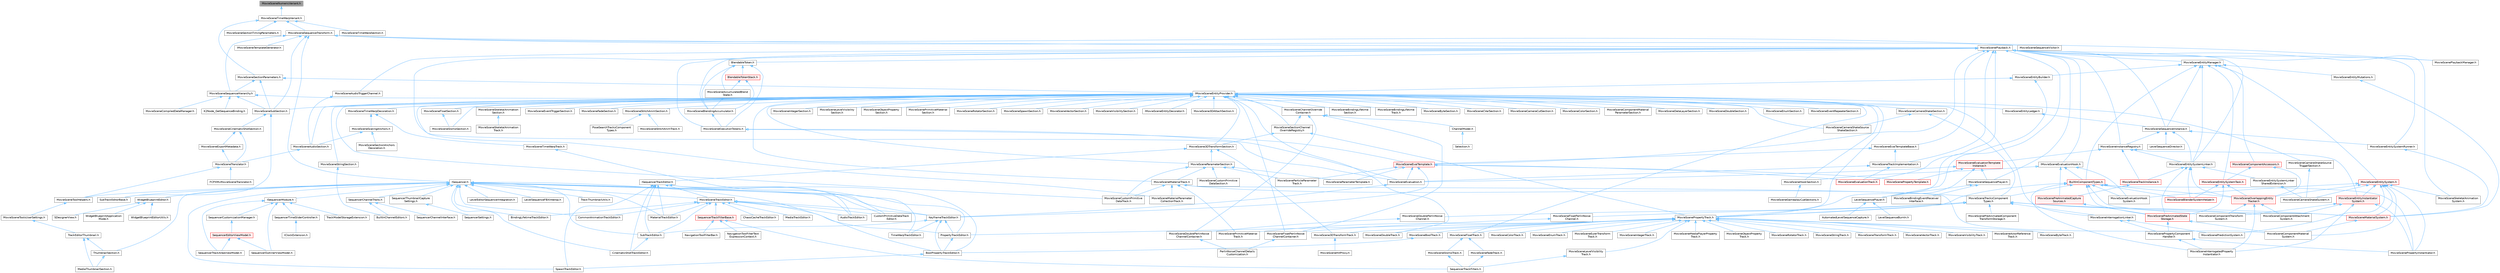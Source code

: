 digraph "MovieSceneNumericVariant.h"
{
 // INTERACTIVE_SVG=YES
 // LATEX_PDF_SIZE
  bgcolor="transparent";
  edge [fontname=Helvetica,fontsize=10,labelfontname=Helvetica,labelfontsize=10];
  node [fontname=Helvetica,fontsize=10,shape=box,height=0.2,width=0.4];
  Node1 [id="Node000001",label="MovieSceneNumericVariant.h",height=0.2,width=0.4,color="gray40", fillcolor="grey60", style="filled", fontcolor="black",tooltip=" "];
  Node1 -> Node2 [id="edge1_Node000001_Node000002",dir="back",color="steelblue1",style="solid",tooltip=" "];
  Node2 [id="Node000002",label="MovieSceneTimeWarpVariant.h",height=0.2,width=0.4,color="grey40", fillcolor="white", style="filled",URL="$d7/d3f/MovieSceneTimeWarpVariant_8h.html",tooltip=" "];
  Node2 -> Node3 [id="edge2_Node000002_Node000003",dir="back",color="steelblue1",style="solid",tooltip=" "];
  Node3 [id="Node000003",label="MovieSceneSectionParameters.h",height=0.2,width=0.4,color="grey40", fillcolor="white", style="filled",URL="$da/d17/MovieSceneSectionParameters_8h.html",tooltip=" "];
  Node3 -> Node4 [id="edge3_Node000003_Node000004",dir="back",color="steelblue1",style="solid",tooltip=" "];
  Node4 [id="Node000004",label="IMovieSceneEntityProvider.h",height=0.2,width=0.4,color="grey40", fillcolor="white", style="filled",URL="$dc/de1/IMovieSceneEntityProvider_8h.html",tooltip=" "];
  Node4 -> Node5 [id="edge4_Node000004_Node000005",dir="back",color="steelblue1",style="solid",tooltip=" "];
  Node5 [id="Node000005",label="IMovieSceneEntityDecorator.h",height=0.2,width=0.4,color="grey40", fillcolor="white", style="filled",URL="$da/d36/IMovieSceneEntityDecorator_8h.html",tooltip=" "];
  Node4 -> Node6 [id="edge5_Node000004_Node000006",dir="back",color="steelblue1",style="solid",tooltip=" "];
  Node6 [id="Node000006",label="MovieScene3DAttachSection.h",height=0.2,width=0.4,color="grey40", fillcolor="white", style="filled",URL="$d4/db3/MovieScene3DAttachSection_8h.html",tooltip=" "];
  Node4 -> Node7 [id="edge6_Node000004_Node000007",dir="back",color="steelblue1",style="solid",tooltip=" "];
  Node7 [id="Node000007",label="MovieScene3DTransformSection.h",height=0.2,width=0.4,color="grey40", fillcolor="white", style="filled",URL="$de/dab/MovieScene3DTransformSection_8h.html",tooltip=" "];
  Node7 -> Node8 [id="edge7_Node000007_Node000008",dir="back",color="steelblue1",style="solid",tooltip=" "];
  Node8 [id="Node000008",label="ISequencerTrackEditor.h",height=0.2,width=0.4,color="grey40", fillcolor="white", style="filled",URL="$df/dca/ISequencerTrackEditor_8h.html",tooltip=" "];
  Node8 -> Node9 [id="edge8_Node000008_Node000009",dir="back",color="steelblue1",style="solid",tooltip=" "];
  Node9 [id="Node000009",label="AudioTrackEditor.h",height=0.2,width=0.4,color="grey40", fillcolor="white", style="filled",URL="$dd/d96/AudioTrackEditor_8h.html",tooltip=" "];
  Node8 -> Node10 [id="edge9_Node000008_Node000010",dir="back",color="steelblue1",style="solid",tooltip=" "];
  Node10 [id="Node000010",label="BoolPropertyTrackEditor.h",height=0.2,width=0.4,color="grey40", fillcolor="white", style="filled",URL="$db/d07/BoolPropertyTrackEditor_8h.html",tooltip=" "];
  Node10 -> Node11 [id="edge10_Node000010_Node000011",dir="back",color="steelblue1",style="solid",tooltip=" "];
  Node11 [id="Node000011",label="SpawnTrackEditor.h",height=0.2,width=0.4,color="grey40", fillcolor="white", style="filled",URL="$d5/dac/SpawnTrackEditor_8h.html",tooltip=" "];
  Node8 -> Node12 [id="edge11_Node000008_Node000012",dir="back",color="steelblue1",style="solid",tooltip=" "];
  Node12 [id="Node000012",label="CinematicShotTrackEditor.h",height=0.2,width=0.4,color="grey40", fillcolor="white", style="filled",URL="$d3/d0c/CinematicShotTrackEditor_8h.html",tooltip=" "];
  Node8 -> Node13 [id="edge12_Node000008_Node000013",dir="back",color="steelblue1",style="solid",tooltip=" "];
  Node13 [id="Node000013",label="CustomPrimitiveDataTrack\lEditor.h",height=0.2,width=0.4,color="grey40", fillcolor="white", style="filled",URL="$dc/d8f/CustomPrimitiveDataTrackEditor_8h.html",tooltip=" "];
  Node8 -> Node14 [id="edge13_Node000008_Node000014",dir="back",color="steelblue1",style="solid",tooltip=" "];
  Node14 [id="Node000014",label="MaterialTrackEditor.h",height=0.2,width=0.4,color="grey40", fillcolor="white", style="filled",URL="$d1/d9f/MaterialTrackEditor_8h.html",tooltip=" "];
  Node8 -> Node15 [id="edge14_Node000008_Node000015",dir="back",color="steelblue1",style="solid",tooltip=" "];
  Node15 [id="Node000015",label="MovieSceneTrackEditor.h",height=0.2,width=0.4,color="grey40", fillcolor="white", style="filled",URL="$db/d6c/MovieSceneTrackEditor_8h.html",tooltip=" "];
  Node15 -> Node9 [id="edge15_Node000015_Node000009",dir="back",color="steelblue1",style="solid",tooltip=" "];
  Node15 -> Node16 [id="edge16_Node000015_Node000016",dir="back",color="steelblue1",style="solid",tooltip=" "];
  Node16 [id="Node000016",label="BindingLifetimeTrackEditor.h",height=0.2,width=0.4,color="grey40", fillcolor="white", style="filled",URL="$db/d3c/BindingLifetimeTrackEditor_8h.html",tooltip=" "];
  Node15 -> Node17 [id="edge17_Node000015_Node000017",dir="back",color="steelblue1",style="solid",tooltip=" "];
  Node17 [id="Node000017",label="ChaosCacheTrackEditor.h",height=0.2,width=0.4,color="grey40", fillcolor="white", style="filled",URL="$db/d36/ChaosCacheTrackEditor_8h.html",tooltip=" "];
  Node15 -> Node18 [id="edge18_Node000015_Node000018",dir="back",color="steelblue1",style="solid",tooltip=" "];
  Node18 [id="Node000018",label="CommonAnimationTrackEditor.h",height=0.2,width=0.4,color="grey40", fillcolor="white", style="filled",URL="$d9/d6e/CommonAnimationTrackEditor_8h.html",tooltip=" "];
  Node15 -> Node13 [id="edge19_Node000015_Node000013",dir="back",color="steelblue1",style="solid",tooltip=" "];
  Node15 -> Node19 [id="edge20_Node000015_Node000019",dir="back",color="steelblue1",style="solid",tooltip=" "];
  Node19 [id="Node000019",label="KeyframeTrackEditor.h",height=0.2,width=0.4,color="grey40", fillcolor="white", style="filled",URL="$dd/d47/KeyframeTrackEditor_8h.html",tooltip=" "];
  Node19 -> Node10 [id="edge21_Node000019_Node000010",dir="back",color="steelblue1",style="solid",tooltip=" "];
  Node19 -> Node20 [id="edge22_Node000019_Node000020",dir="back",color="steelblue1",style="solid",tooltip=" "];
  Node20 [id="Node000020",label="PropertyTrackEditor.h",height=0.2,width=0.4,color="grey40", fillcolor="white", style="filled",URL="$da/d9a/PropertyTrackEditor_8h.html",tooltip=" "];
  Node20 -> Node10 [id="edge23_Node000020_Node000010",dir="back",color="steelblue1",style="solid",tooltip=" "];
  Node19 -> Node21 [id="edge24_Node000019_Node000021",dir="back",color="steelblue1",style="solid",tooltip=" "];
  Node21 [id="Node000021",label="SubTrackEditor.h",height=0.2,width=0.4,color="grey40", fillcolor="white", style="filled",URL="$d8/d5b/SubTrackEditor_8h.html",tooltip=" "];
  Node21 -> Node12 [id="edge25_Node000021_Node000012",dir="back",color="steelblue1",style="solid",tooltip=" "];
  Node19 -> Node22 [id="edge26_Node000019_Node000022",dir="back",color="steelblue1",style="solid",tooltip=" "];
  Node22 [id="Node000022",label="TimeWarpTrackEditor.h",height=0.2,width=0.4,color="grey40", fillcolor="white", style="filled",URL="$dc/d2e/TimeWarpTrackEditor_8h.html",tooltip=" "];
  Node15 -> Node14 [id="edge27_Node000015_Node000014",dir="back",color="steelblue1",style="solid",tooltip=" "];
  Node15 -> Node23 [id="edge28_Node000015_Node000023",dir="back",color="steelblue1",style="solid",tooltip=" "];
  Node23 [id="Node000023",label="MediaTrackEditor.h",height=0.2,width=0.4,color="grey40", fillcolor="white", style="filled",URL="$d0/d41/MediaTrackEditor_8h.html",tooltip=" "];
  Node15 -> Node20 [id="edge29_Node000015_Node000020",dir="back",color="steelblue1",style="solid",tooltip=" "];
  Node15 -> Node24 [id="edge30_Node000015_Node000024",dir="back",color="steelblue1",style="solid",tooltip=" "];
  Node24 [id="Node000024",label="SequencerTrackFilterBase.h",height=0.2,width=0.4,color="red", fillcolor="#FFF0F0", style="filled",URL="$d8/def/Filters_2SequencerTrackFilterBase_8h.html",tooltip=" "];
  Node24 -> Node25 [id="edge31_Node000024_Node000025",dir="back",color="steelblue1",style="solid",tooltip=" "];
  Node25 [id="Node000025",label="NavigationToolFilterBar.h",height=0.2,width=0.4,color="grey40", fillcolor="white", style="filled",URL="$df/d14/NavigationToolFilterBar_8h.html",tooltip=" "];
  Node24 -> Node26 [id="edge32_Node000024_Node000026",dir="back",color="steelblue1",style="solid",tooltip=" "];
  Node26 [id="Node000026",label="NavigationToolFilterText\lExpressionContext.h",height=0.2,width=0.4,color="grey40", fillcolor="white", style="filled",URL="$d8/dd2/NavigationToolFilterTextExpressionContext_8h.html",tooltip=" "];
  Node24 -> Node39 [id="edge33_Node000024_Node000039",dir="back",color="steelblue1",style="solid",tooltip=" "];
  Node39 [id="Node000039",label="SequencerTrackFilters.h",height=0.2,width=0.4,color="grey40", fillcolor="white", style="filled",URL="$df/d72/SequencerTrackFilters_8h.html",tooltip=" "];
  Node15 -> Node21 [id="edge34_Node000015_Node000021",dir="back",color="steelblue1",style="solid",tooltip=" "];
  Node8 -> Node11 [id="edge35_Node000008_Node000011",dir="back",color="steelblue1",style="solid",tooltip=" "];
  Node8 -> Node21 [id="edge36_Node000008_Node000021",dir="back",color="steelblue1",style="solid",tooltip=" "];
  Node7 -> Node40 [id="edge37_Node000007_Node000040",dir="back",color="steelblue1",style="solid",tooltip=" "];
  Node40 [id="Node000040",label="MovieScene3DTransformTrack.h",height=0.2,width=0.4,color="grey40", fillcolor="white", style="filled",URL="$d9/d06/MovieScene3DTransformTrack_8h.html",tooltip=" "];
  Node40 -> Node41 [id="edge38_Node000040_Node000041",dir="back",color="steelblue1",style="solid",tooltip=" "];
  Node41 [id="Node000041",label="MovieSceneHitProxy.h",height=0.2,width=0.4,color="grey40", fillcolor="white", style="filled",URL="$d0/d01/MovieSceneHitProxy_8h.html",tooltip=" "];
  Node7 -> Node42 [id="edge39_Node000007_Node000042",dir="back",color="steelblue1",style="solid",tooltip=" "];
  Node42 [id="Node000042",label="MovieSceneParameterSection.h",height=0.2,width=0.4,color="grey40", fillcolor="white", style="filled",URL="$de/d65/MovieSceneParameterSection_8h.html",tooltip=" "];
  Node42 -> Node43 [id="edge40_Node000042_Node000043",dir="back",color="steelblue1",style="solid",tooltip=" "];
  Node43 [id="Node000043",label="MovieSceneCustomPrimitive\lDataSection.h",height=0.2,width=0.4,color="grey40", fillcolor="white", style="filled",URL="$d2/d78/MovieSceneCustomPrimitiveDataSection_8h.html",tooltip=" "];
  Node42 -> Node44 [id="edge41_Node000042_Node000044",dir="back",color="steelblue1",style="solid",tooltip=" "];
  Node44 [id="Node000044",label="MovieSceneCustomPrimitive\lDataTrack.h",height=0.2,width=0.4,color="grey40", fillcolor="white", style="filled",URL="$db/d39/MovieSceneCustomPrimitiveDataTrack_8h.html",tooltip=" "];
  Node42 -> Node45 [id="edge42_Node000042_Node000045",dir="back",color="steelblue1",style="solid",tooltip=" "];
  Node45 [id="Node000045",label="MovieSceneMaterialTrack.h",height=0.2,width=0.4,color="grey40", fillcolor="white", style="filled",URL="$d8/d92/MovieSceneMaterialTrack_8h.html",tooltip=" "];
  Node45 -> Node46 [id="edge43_Node000045_Node000046",dir="back",color="steelblue1",style="solid",tooltip=" "];
  Node46 [id="Node000046",label="MovieSceneComponentMaterial\lSystem.h",height=0.2,width=0.4,color="grey40", fillcolor="white", style="filled",URL="$d7/d7c/MovieSceneComponentMaterialSystem_8h.html",tooltip=" "];
  Node45 -> Node44 [id="edge44_Node000045_Node000044",dir="back",color="steelblue1",style="solid",tooltip=" "];
  Node45 -> Node47 [id="edge45_Node000045_Node000047",dir="back",color="steelblue1",style="solid",tooltip=" "];
  Node47 [id="Node000047",label="MovieSceneMaterialParameter\lCollectionTrack.h",height=0.2,width=0.4,color="grey40", fillcolor="white", style="filled",URL="$d7/dc8/MovieSceneMaterialParameterCollectionTrack_8h.html",tooltip=" "];
  Node45 -> Node48 [id="edge46_Node000045_Node000048",dir="back",color="steelblue1",style="solid",tooltip=" "];
  Node48 [id="Node000048",label="MovieScenePrimitiveMaterial\lTrack.h",height=0.2,width=0.4,color="grey40", fillcolor="white", style="filled",URL="$dc/dc4/MovieScenePrimitiveMaterialTrack_8h.html",tooltip=" "];
  Node45 -> Node49 [id="edge47_Node000045_Node000049",dir="back",color="steelblue1",style="solid",tooltip=" "];
  Node49 [id="Node000049",label="MovieSceneTracksComponent\lTypes.h",height=0.2,width=0.4,color="grey40", fillcolor="white", style="filled",URL="$d5/d6a/MovieSceneTracksComponentTypes_8h.html",tooltip=" "];
  Node49 -> Node50 [id="edge48_Node000049_Node000050",dir="back",color="steelblue1",style="solid",tooltip=" "];
  Node50 [id="Node000050",label="MovieSceneComponentAttachment\lSystem.h",height=0.2,width=0.4,color="grey40", fillcolor="white", style="filled",URL="$d9/db3/MovieSceneComponentAttachmentSystem_8h.html",tooltip=" "];
  Node49 -> Node51 [id="edge49_Node000049_Node000051",dir="back",color="steelblue1",style="solid",tooltip=" "];
  Node51 [id="Node000051",label="MovieSceneComponentTransform\lSystem.h",height=0.2,width=0.4,color="grey40", fillcolor="white", style="filled",URL="$d1/d3e/MovieSceneComponentTransformSystem_8h.html",tooltip=" "];
  Node49 -> Node52 [id="edge50_Node000049_Node000052",dir="back",color="steelblue1",style="solid",tooltip=" "];
  Node52 [id="Node000052",label="MovieSceneDoublePerlinNoise\lChannel.h",height=0.2,width=0.4,color="grey40", fillcolor="white", style="filled",URL="$d9/d50/MovieSceneDoublePerlinNoiseChannel_8h.html",tooltip=" "];
  Node52 -> Node53 [id="edge51_Node000052_Node000053",dir="back",color="steelblue1",style="solid",tooltip=" "];
  Node53 [id="Node000053",label="MovieSceneDoublePerlinNoise\lChannelContainer.h",height=0.2,width=0.4,color="grey40", fillcolor="white", style="filled",URL="$de/dae/MovieSceneDoublePerlinNoiseChannelContainer_8h.html",tooltip=" "];
  Node53 -> Node54 [id="edge52_Node000053_Node000054",dir="back",color="steelblue1",style="solid",tooltip=" "];
  Node54 [id="Node000054",label="PerlinNoiseChannelDetails\lCustomization.h",height=0.2,width=0.4,color="grey40", fillcolor="white", style="filled",URL="$d6/df3/PerlinNoiseChannelDetailsCustomization_8h.html",tooltip=" "];
  Node49 -> Node55 [id="edge53_Node000049_Node000055",dir="back",color="steelblue1",style="solid",tooltip=" "];
  Node55 [id="Node000055",label="MovieSceneFloatPerlinNoise\lChannel.h",height=0.2,width=0.4,color="grey40", fillcolor="white", style="filled",URL="$d2/d9d/MovieSceneFloatPerlinNoiseChannel_8h.html",tooltip=" "];
  Node55 -> Node56 [id="edge54_Node000055_Node000056",dir="back",color="steelblue1",style="solid",tooltip=" "];
  Node56 [id="Node000056",label="MovieSceneFloatPerlinNoise\lChannelContainer.h",height=0.2,width=0.4,color="grey40", fillcolor="white", style="filled",URL="$d6/dcb/MovieSceneFloatPerlinNoiseChannelContainer_8h.html",tooltip=" "];
  Node56 -> Node54 [id="edge55_Node000056_Node000054",dir="back",color="steelblue1",style="solid",tooltip=" "];
  Node49 -> Node57 [id="edge56_Node000049_Node000057",dir="back",color="steelblue1",style="solid",tooltip=" "];
  Node57 [id="Node000057",label="MovieSceneInterrogationLinker.h",height=0.2,width=0.4,color="grey40", fillcolor="white", style="filled",URL="$d9/d6a/MovieSceneInterrogationLinker_8h.html",tooltip=" "];
  Node57 -> Node58 [id="edge57_Node000057_Node000058",dir="back",color="steelblue1",style="solid",tooltip=" "];
  Node58 [id="Node000058",label="MovieScenePredictionSystem.h",height=0.2,width=0.4,color="grey40", fillcolor="white", style="filled",URL="$dc/d7f/MovieScenePredictionSystem_8h.html",tooltip=" "];
  Node57 -> Node59 [id="edge58_Node000057_Node000059",dir="back",color="steelblue1",style="solid",tooltip=" "];
  Node59 [id="Node000059",label="MovieScenePropertyComponent\lHandler.h",height=0.2,width=0.4,color="grey40", fillcolor="white", style="filled",URL="$d1/d1c/MovieScenePropertyComponentHandler_8h.html",tooltip=" "];
  Node59 -> Node60 [id="edge59_Node000059_Node000060",dir="back",color="steelblue1",style="solid",tooltip=" "];
  Node60 [id="Node000060",label="MovieSceneInterrogatedProperty\lInstantiator.h",height=0.2,width=0.4,color="grey40", fillcolor="white", style="filled",URL="$df/d43/MovieSceneInterrogatedPropertyInstantiator_8h.html",tooltip=" "];
  Node59 -> Node61 [id="edge60_Node000059_Node000061",dir="back",color="steelblue1",style="solid",tooltip=" "];
  Node61 [id="Node000061",label="MovieScenePropertyInstantiator.h",height=0.2,width=0.4,color="grey40", fillcolor="white", style="filled",URL="$d2/ddc/MovieScenePropertyInstantiator_8h.html",tooltip=" "];
  Node49 -> Node62 [id="edge61_Node000049_Node000062",dir="back",color="steelblue1",style="solid",tooltip=" "];
  Node62 [id="Node000062",label="MovieSceneMaterialSystem.h",height=0.2,width=0.4,color="red", fillcolor="#FFF0F0", style="filled",URL="$d2/d2f/MovieSceneMaterialSystem_8h.html",tooltip=" "];
  Node62 -> Node46 [id="edge62_Node000062_Node000046",dir="back",color="steelblue1",style="solid",tooltip=" "];
  Node49 -> Node64 [id="edge63_Node000049_Node000064",dir="back",color="steelblue1",style="solid",tooltip=" "];
  Node64 [id="Node000064",label="MovieScenePreAnimatedComponent\lTransformStorage.h",height=0.2,width=0.4,color="grey40", fillcolor="white", style="filled",URL="$d9/d84/MovieScenePreAnimatedComponentTransformStorage_8h.html",tooltip=" "];
  Node49 -> Node65 [id="edge64_Node000049_Node000065",dir="back",color="steelblue1",style="solid",tooltip=" "];
  Node65 [id="Node000065",label="MovieScenePropertyTrack.h",height=0.2,width=0.4,color="grey40", fillcolor="white", style="filled",URL="$da/d0c/MovieScenePropertyTrack_8h.html",tooltip=" "];
  Node65 -> Node40 [id="edge65_Node000065_Node000040",dir="back",color="steelblue1",style="solid",tooltip=" "];
  Node65 -> Node66 [id="edge66_Node000065_Node000066",dir="back",color="steelblue1",style="solid",tooltip=" "];
  Node66 [id="Node000066",label="MovieSceneActorReference\lTrack.h",height=0.2,width=0.4,color="grey40", fillcolor="white", style="filled",URL="$d9/d9b/MovieSceneActorReferenceTrack_8h.html",tooltip=" "];
  Node65 -> Node67 [id="edge67_Node000065_Node000067",dir="back",color="steelblue1",style="solid",tooltip=" "];
  Node67 [id="Node000067",label="MovieSceneBoolTrack.h",height=0.2,width=0.4,color="grey40", fillcolor="white", style="filled",URL="$d7/ddf/MovieSceneBoolTrack_8h.html",tooltip=" "];
  Node67 -> Node10 [id="edge68_Node000067_Node000010",dir="back",color="steelblue1",style="solid",tooltip=" "];
  Node65 -> Node68 [id="edge69_Node000065_Node000068",dir="back",color="steelblue1",style="solid",tooltip=" "];
  Node68 [id="Node000068",label="MovieSceneByteTrack.h",height=0.2,width=0.4,color="grey40", fillcolor="white", style="filled",URL="$dc/d79/MovieSceneByteTrack_8h.html",tooltip=" "];
  Node65 -> Node69 [id="edge70_Node000065_Node000069",dir="back",color="steelblue1",style="solid",tooltip=" "];
  Node69 [id="Node000069",label="MovieSceneColorTrack.h",height=0.2,width=0.4,color="grey40", fillcolor="white", style="filled",URL="$d8/df9/MovieSceneColorTrack_8h.html",tooltip=" "];
  Node65 -> Node70 [id="edge71_Node000065_Node000070",dir="back",color="steelblue1",style="solid",tooltip=" "];
  Node70 [id="Node000070",label="MovieSceneDoubleTrack.h",height=0.2,width=0.4,color="grey40", fillcolor="white", style="filled",URL="$de/d31/MovieSceneDoubleTrack_8h.html",tooltip=" "];
  Node65 -> Node71 [id="edge72_Node000065_Node000071",dir="back",color="steelblue1",style="solid",tooltip=" "];
  Node71 [id="Node000071",label="MovieSceneEnumTrack.h",height=0.2,width=0.4,color="grey40", fillcolor="white", style="filled",URL="$d6/d95/MovieSceneEnumTrack_8h.html",tooltip=" "];
  Node65 -> Node72 [id="edge73_Node000065_Node000072",dir="back",color="steelblue1",style="solid",tooltip=" "];
  Node72 [id="Node000072",label="MovieSceneEulerTransform\lTrack.h",height=0.2,width=0.4,color="grey40", fillcolor="white", style="filled",URL="$d7/d3a/MovieSceneEulerTransformTrack_8h.html",tooltip=" "];
  Node65 -> Node73 [id="edge74_Node000065_Node000073",dir="back",color="steelblue1",style="solid",tooltip=" "];
  Node73 [id="Node000073",label="MovieSceneFloatTrack.h",height=0.2,width=0.4,color="grey40", fillcolor="white", style="filled",URL="$dc/d88/MovieSceneFloatTrack_8h.html",tooltip=" "];
  Node73 -> Node74 [id="edge75_Node000073_Node000074",dir="back",color="steelblue1",style="solid",tooltip=" "];
  Node74 [id="Node000074",label="MovieSceneFadeTrack.h",height=0.2,width=0.4,color="grey40", fillcolor="white", style="filled",URL="$d3/dd6/MovieSceneFadeTrack_8h.html",tooltip=" "];
  Node74 -> Node39 [id="edge76_Node000074_Node000039",dir="back",color="steelblue1",style="solid",tooltip=" "];
  Node73 -> Node75 [id="edge77_Node000073_Node000075",dir="back",color="steelblue1",style="solid",tooltip=" "];
  Node75 [id="Node000075",label="MovieSceneSlomoTrack.h",height=0.2,width=0.4,color="grey40", fillcolor="white", style="filled",URL="$d3/d88/MovieSceneSlomoTrack_8h.html",tooltip=" "];
  Node75 -> Node39 [id="edge78_Node000075_Node000039",dir="back",color="steelblue1",style="solid",tooltip=" "];
  Node65 -> Node76 [id="edge79_Node000065_Node000076",dir="back",color="steelblue1",style="solid",tooltip=" "];
  Node76 [id="Node000076",label="MovieSceneIntegerTrack.h",height=0.2,width=0.4,color="grey40", fillcolor="white", style="filled",URL="$d9/d1a/MovieSceneIntegerTrack_8h.html",tooltip=" "];
  Node65 -> Node77 [id="edge80_Node000065_Node000077",dir="back",color="steelblue1",style="solid",tooltip=" "];
  Node77 [id="Node000077",label="MovieSceneLevelVisibility\lTrack.h",height=0.2,width=0.4,color="grey40", fillcolor="white", style="filled",URL="$d8/dae/MovieSceneLevelVisibilityTrack_8h.html",tooltip=" "];
  Node77 -> Node39 [id="edge81_Node000077_Node000039",dir="back",color="steelblue1",style="solid",tooltip=" "];
  Node65 -> Node78 [id="edge82_Node000065_Node000078",dir="back",color="steelblue1",style="solid",tooltip=" "];
  Node78 [id="Node000078",label="MovieSceneMediaPlayerProperty\lTrack.h",height=0.2,width=0.4,color="grey40", fillcolor="white", style="filled",URL="$d4/da1/MovieSceneMediaPlayerPropertyTrack_8h.html",tooltip=" "];
  Node65 -> Node79 [id="edge83_Node000065_Node000079",dir="back",color="steelblue1",style="solid",tooltip=" "];
  Node79 [id="Node000079",label="MovieSceneObjectProperty\lTrack.h",height=0.2,width=0.4,color="grey40", fillcolor="white", style="filled",URL="$dc/da9/MovieSceneObjectPropertyTrack_8h.html",tooltip=" "];
  Node65 -> Node48 [id="edge84_Node000065_Node000048",dir="back",color="steelblue1",style="solid",tooltip=" "];
  Node65 -> Node80 [id="edge85_Node000065_Node000080",dir="back",color="steelblue1",style="solid",tooltip=" "];
  Node80 [id="Node000080",label="MovieSceneRotatorTrack.h",height=0.2,width=0.4,color="grey40", fillcolor="white", style="filled",URL="$d3/d8f/MovieSceneRotatorTrack_8h.html",tooltip=" "];
  Node65 -> Node81 [id="edge86_Node000065_Node000081",dir="back",color="steelblue1",style="solid",tooltip=" "];
  Node81 [id="Node000081",label="MovieSceneStringTrack.h",height=0.2,width=0.4,color="grey40", fillcolor="white", style="filled",URL="$dd/d54/MovieSceneStringTrack_8h.html",tooltip=" "];
  Node65 -> Node82 [id="edge87_Node000065_Node000082",dir="back",color="steelblue1",style="solid",tooltip=" "];
  Node82 [id="Node000082",label="MovieSceneTransformTrack.h",height=0.2,width=0.4,color="grey40", fillcolor="white", style="filled",URL="$df/d57/MovieSceneTransformTrack_8h.html",tooltip=" "];
  Node65 -> Node83 [id="edge88_Node000065_Node000083",dir="back",color="steelblue1",style="solid",tooltip=" "];
  Node83 [id="Node000083",label="MovieSceneVectorTrack.h",height=0.2,width=0.4,color="grey40", fillcolor="white", style="filled",URL="$d8/d5e/MovieSceneVectorTrack_8h.html",tooltip=" "];
  Node65 -> Node84 [id="edge89_Node000065_Node000084",dir="back",color="steelblue1",style="solid",tooltip=" "];
  Node84 [id="Node000084",label="MovieSceneVisibilityTrack.h",height=0.2,width=0.4,color="grey40", fillcolor="white", style="filled",URL="$dd/d5e/MovieSceneVisibilityTrack_8h.html",tooltip=" "];
  Node65 -> Node20 [id="edge90_Node000065_Node000020",dir="back",color="steelblue1",style="solid",tooltip=" "];
  Node42 -> Node85 [id="edge91_Node000042_Node000085",dir="back",color="steelblue1",style="solid",tooltip=" "];
  Node85 [id="Node000085",label="MovieSceneParameterTemplate.h",height=0.2,width=0.4,color="grey40", fillcolor="white", style="filled",URL="$d9/df3/MovieSceneParameterTemplate_8h.html",tooltip=" "];
  Node42 -> Node86 [id="edge92_Node000042_Node000086",dir="back",color="steelblue1",style="solid",tooltip=" "];
  Node86 [id="Node000086",label="MovieSceneParticleParameter\lTrack.h",height=0.2,width=0.4,color="grey40", fillcolor="white", style="filled",URL="$d2/d09/MovieSceneParticleParameterTrack_8h.html",tooltip=" "];
  Node4 -> Node87 [id="edge93_Node000004_Node000087",dir="back",color="steelblue1",style="solid",tooltip=" "];
  Node87 [id="Node000087",label="MovieSceneAudioSection.h",height=0.2,width=0.4,color="grey40", fillcolor="white", style="filled",URL="$da/d5f/MovieSceneAudioSection_8h.html",tooltip=" "];
  Node87 -> Node88 [id="edge94_Node000087_Node000088",dir="back",color="steelblue1",style="solid",tooltip=" "];
  Node88 [id="Node000088",label="MovieSceneTranslator.h",height=0.2,width=0.4,color="grey40", fillcolor="white", style="filled",URL="$d2/d49/MovieSceneTranslator_8h.html",tooltip=" "];
  Node88 -> Node89 [id="edge95_Node000088_Node000089",dir="back",color="steelblue1",style="solid",tooltip=" "];
  Node89 [id="Node000089",label="FCPXMLMovieSceneTranslator.h",height=0.2,width=0.4,color="grey40", fillcolor="white", style="filled",URL="$d2/d93/FCPXMLMovieSceneTranslator_8h.html",tooltip=" "];
  Node88 -> Node90 [id="edge96_Node000088_Node000090",dir="back",color="steelblue1",style="solid",tooltip=" "];
  Node90 [id="Node000090",label="MovieSceneToolHelpers.h",height=0.2,width=0.4,color="grey40", fillcolor="white", style="filled",URL="$d4/d0e/MovieSceneToolHelpers_8h.html",tooltip=" "];
  Node90 -> Node91 [id="edge97_Node000090_Node000091",dir="back",color="steelblue1",style="solid",tooltip=" "];
  Node91 [id="Node000091",label="MovieSceneToolsUserSettings.h",height=0.2,width=0.4,color="grey40", fillcolor="white", style="filled",URL="$d5/dab/MovieSceneToolsUserSettings_8h.html",tooltip=" "];
  Node91 -> Node92 [id="edge98_Node000091_Node000092",dir="back",color="steelblue1",style="solid",tooltip=" "];
  Node92 [id="Node000092",label="TrackEditorThumbnail.h",height=0.2,width=0.4,color="grey40", fillcolor="white", style="filled",URL="$d6/d44/TrackEditorThumbnail_8h.html",tooltip=" "];
  Node92 -> Node93 [id="edge99_Node000092_Node000093",dir="back",color="steelblue1",style="solid",tooltip=" "];
  Node93 [id="Node000093",label="MediaThumbnailSection.h",height=0.2,width=0.4,color="grey40", fillcolor="white", style="filled",URL="$d8/dfe/MediaThumbnailSection_8h.html",tooltip=" "];
  Node92 -> Node94 [id="edge100_Node000092_Node000094",dir="back",color="steelblue1",style="solid",tooltip=" "];
  Node94 [id="Node000094",label="ThumbnailSection.h",height=0.2,width=0.4,color="grey40", fillcolor="white", style="filled",URL="$de/daf/ThumbnailSection_8h.html",tooltip=" "];
  Node94 -> Node93 [id="edge101_Node000094_Node000093",dir="back",color="steelblue1",style="solid",tooltip=" "];
  Node4 -> Node95 [id="edge102_Node000004_Node000095",dir="back",color="steelblue1",style="solid",tooltip=" "];
  Node95 [id="Node000095",label="MovieSceneBindingLifetime\lSection.h",height=0.2,width=0.4,color="grey40", fillcolor="white", style="filled",URL="$da/d3d/MovieSceneBindingLifetimeSection_8h.html",tooltip=" "];
  Node4 -> Node96 [id="edge103_Node000004_Node000096",dir="back",color="steelblue1",style="solid",tooltip=" "];
  Node96 [id="Node000096",label="MovieSceneBindingLifetime\lTrack.h",height=0.2,width=0.4,color="grey40", fillcolor="white", style="filled",URL="$d8/d77/MovieSceneBindingLifetimeTrack_8h.html",tooltip=" "];
  Node4 -> Node97 [id="edge104_Node000004_Node000097",dir="back",color="steelblue1",style="solid",tooltip=" "];
  Node97 [id="Node000097",label="MovieSceneByteSection.h",height=0.2,width=0.4,color="grey40", fillcolor="white", style="filled",URL="$da/dd4/MovieSceneByteSection_8h.html",tooltip=" "];
  Node4 -> Node98 [id="edge105_Node000004_Node000098",dir="back",color="steelblue1",style="solid",tooltip=" "];
  Node98 [id="Node000098",label="MovieSceneCVarSection.h",height=0.2,width=0.4,color="grey40", fillcolor="white", style="filled",URL="$da/de6/MovieSceneCVarSection_8h.html",tooltip=" "];
  Node4 -> Node99 [id="edge106_Node000004_Node000099",dir="back",color="steelblue1",style="solid",tooltip=" "];
  Node99 [id="Node000099",label="MovieSceneCameraCutSection.h",height=0.2,width=0.4,color="grey40", fillcolor="white", style="filled",URL="$d8/d5f/MovieSceneCameraCutSection_8h.html",tooltip=" "];
  Node4 -> Node100 [id="edge107_Node000004_Node000100",dir="back",color="steelblue1",style="solid",tooltip=" "];
  Node100 [id="Node000100",label="MovieSceneCameraShakeSection.h",height=0.2,width=0.4,color="grey40", fillcolor="white", style="filled",URL="$df/d10/MovieSceneCameraShakeSection_8h.html",tooltip=" "];
  Node100 -> Node101 [id="edge108_Node000100_Node000101",dir="back",color="steelblue1",style="solid",tooltip=" "];
  Node101 [id="Node000101",label="MovieSceneCameraShakeSource\lShakeSection.h",height=0.2,width=0.4,color="grey40", fillcolor="white", style="filled",URL="$d1/d24/MovieSceneCameraShakeSourceShakeSection_8h.html",tooltip=" "];
  Node100 -> Node49 [id="edge109_Node000100_Node000049",dir="back",color="steelblue1",style="solid",tooltip=" "];
  Node4 -> Node101 [id="edge110_Node000004_Node000101",dir="back",color="steelblue1",style="solid",tooltip=" "];
  Node4 -> Node102 [id="edge111_Node000004_Node000102",dir="back",color="steelblue1",style="solid",tooltip=" "];
  Node102 [id="Node000102",label="MovieSceneCameraShakeSource\lTriggerSection.h",height=0.2,width=0.4,color="grey40", fillcolor="white", style="filled",URL="$d3/d5f/MovieSceneCameraShakeSourceTriggerSection_8h.html",tooltip=" "];
  Node102 -> Node103 [id="edge112_Node000102_Node000103",dir="back",color="steelblue1",style="solid",tooltip=" "];
  Node103 [id="Node000103",label="MovieSceneCameraShakeSystem.h",height=0.2,width=0.4,color="grey40", fillcolor="white", style="filled",URL="$d2/dcc/MovieSceneCameraShakeSystem_8h.html",tooltip=" "];
  Node4 -> Node104 [id="edge113_Node000004_Node000104",dir="back",color="steelblue1",style="solid",tooltip=" "];
  Node104 [id="Node000104",label="MovieSceneChannelOverride\lContainer.h",height=0.2,width=0.4,color="grey40", fillcolor="white", style="filled",URL="$d1/dd2/MovieSceneChannelOverrideContainer_8h.html",tooltip=" "];
  Node104 -> Node105 [id="edge114_Node000104_Node000105",dir="back",color="steelblue1",style="solid",tooltip=" "];
  Node105 [id="Node000105",label="ChannelModel.h",height=0.2,width=0.4,color="grey40", fillcolor="white", style="filled",URL="$de/d30/ChannelModel_8h.html",tooltip=" "];
  Node105 -> Node106 [id="edge115_Node000105_Node000106",dir="back",color="steelblue1",style="solid",tooltip=" "];
  Node106 [id="Node000106",label="Selection.h",height=0.2,width=0.4,color="grey40", fillcolor="white", style="filled",URL="$dd/dc2/Editor_2Sequencer_2Public_2MVVM_2Selection_2Selection_8h.html",tooltip=" "];
  Node104 -> Node53 [id="edge116_Node000104_Node000053",dir="back",color="steelblue1",style="solid",tooltip=" "];
  Node104 -> Node56 [id="edge117_Node000104_Node000056",dir="back",color="steelblue1",style="solid",tooltip=" "];
  Node104 -> Node107 [id="edge118_Node000104_Node000107",dir="back",color="steelblue1",style="solid",tooltip=" "];
  Node107 [id="Node000107",label="MovieSceneSectionChannel\lOverrideRegistry.h",height=0.2,width=0.4,color="grey40", fillcolor="white", style="filled",URL="$d0/d33/MovieSceneSectionChannelOverrideRegistry_8h.html",tooltip=" "];
  Node107 -> Node7 [id="edge119_Node000107_Node000007",dir="back",color="steelblue1",style="solid",tooltip=" "];
  Node107 -> Node65 [id="edge120_Node000107_Node000065",dir="back",color="steelblue1",style="solid",tooltip=" "];
  Node4 -> Node108 [id="edge121_Node000004_Node000108",dir="back",color="steelblue1",style="solid",tooltip=" "];
  Node108 [id="Node000108",label="MovieSceneColorSection.h",height=0.2,width=0.4,color="grey40", fillcolor="white", style="filled",URL="$dd/dd4/MovieSceneColorSection_8h.html",tooltip=" "];
  Node4 -> Node109 [id="edge122_Node000004_Node000109",dir="back",color="steelblue1",style="solid",tooltip=" "];
  Node109 [id="Node000109",label="MovieSceneComponentMaterial\lParameterSection.h",height=0.2,width=0.4,color="grey40", fillcolor="white", style="filled",URL="$dd/d3d/MovieSceneComponentMaterialParameterSection_8h.html",tooltip=" "];
  Node4 -> Node44 [id="edge123_Node000004_Node000044",dir="back",color="steelblue1",style="solid",tooltip=" "];
  Node4 -> Node110 [id="edge124_Node000004_Node000110",dir="back",color="steelblue1",style="solid",tooltip=" "];
  Node110 [id="Node000110",label="MovieSceneDataLayerSection.h",height=0.2,width=0.4,color="grey40", fillcolor="white", style="filled",URL="$d9/d30/MovieSceneDataLayerSection_8h.html",tooltip=" "];
  Node4 -> Node111 [id="edge125_Node000004_Node000111",dir="back",color="steelblue1",style="solid",tooltip=" "];
  Node111 [id="Node000111",label="MovieSceneDoubleSection.h",height=0.2,width=0.4,color="grey40", fillcolor="white", style="filled",URL="$d3/df4/MovieSceneDoubleSection_8h.html",tooltip=" "];
  Node4 -> Node70 [id="edge126_Node000004_Node000070",dir="back",color="steelblue1",style="solid",tooltip=" "];
  Node4 -> Node112 [id="edge127_Node000004_Node000112",dir="back",color="steelblue1",style="solid",tooltip=" "];
  Node112 [id="Node000112",label="MovieSceneEntityLedger.h",height=0.2,width=0.4,color="grey40", fillcolor="white", style="filled",URL="$d6/d4e/MovieSceneEntityLedger_8h.html",tooltip=" "];
  Node112 -> Node113 [id="edge128_Node000112_Node000113",dir="back",color="steelblue1",style="solid",tooltip=" "];
  Node113 [id="Node000113",label="MovieSceneSequenceInstance.h",height=0.2,width=0.4,color="grey40", fillcolor="white", style="filled",URL="$d1/d07/MovieSceneSequenceInstance_8h.html",tooltip=" "];
  Node113 -> Node114 [id="edge129_Node000113_Node000114",dir="back",color="steelblue1",style="solid",tooltip=" "];
  Node114 [id="Node000114",label="LevelSequenceDirector.h",height=0.2,width=0.4,color="grey40", fillcolor="white", style="filled",URL="$d8/d00/LevelSequenceDirector_8h.html",tooltip=" "];
  Node113 -> Node115 [id="edge130_Node000113_Node000115",dir="back",color="steelblue1",style="solid",tooltip=" "];
  Node115 [id="Node000115",label="MovieSceneEntitySystemLinker.h",height=0.2,width=0.4,color="grey40", fillcolor="white", style="filled",URL="$d9/d16/MovieSceneEntitySystemLinker_8h.html",tooltip=" "];
  Node115 -> Node116 [id="edge131_Node000115_Node000116",dir="back",color="steelblue1",style="solid",tooltip=" "];
  Node116 [id="Node000116",label="MovieSceneBlenderSystemHelper.h",height=0.2,width=0.4,color="red", fillcolor="#FFF0F0", style="filled",URL="$d5/d47/MovieSceneBlenderSystemHelper_8h.html",tooltip=" "];
  Node115 -> Node120 [id="edge132_Node000115_Node000120",dir="back",color="steelblue1",style="solid",tooltip=" "];
  Node120 [id="Node000120",label="MovieSceneEntitySystemLinker\lSharedExtension.h",height=0.2,width=0.4,color="grey40", fillcolor="white", style="filled",URL="$dc/df1/MovieSceneEntitySystemLinkerSharedExtension_8h.html",tooltip=" "];
  Node120 -> Node103 [id="edge133_Node000120_Node000103",dir="back",color="steelblue1",style="solid",tooltip=" "];
  Node115 -> Node121 [id="edge134_Node000115_Node000121",dir="back",color="steelblue1",style="solid",tooltip=" "];
  Node121 [id="Node000121",label="MovieSceneOverlappingEntity\lTracker.h",height=0.2,width=0.4,color="red", fillcolor="#FFF0F0", style="filled",URL="$db/d41/MovieSceneOverlappingEntityTracker_8h.html",tooltip=" "];
  Node121 -> Node50 [id="edge135_Node000121_Node000050",dir="back",color="steelblue1",style="solid",tooltip=" "];
  Node121 -> Node51 [id="edge136_Node000121_Node000051",dir="back",color="steelblue1",style="solid",tooltip=" "];
  Node121 -> Node60 [id="edge137_Node000121_Node000060",dir="back",color="steelblue1",style="solid",tooltip=" "];
  Node115 -> Node125 [id="edge138_Node000115_Node000125",dir="back",color="steelblue1",style="solid",tooltip=" "];
  Node125 [id="Node000125",label="MovieScenePreAnimatedState\lStorage.h",height=0.2,width=0.4,color="red", fillcolor="#FFF0F0", style="filled",URL="$db/d56/MovieScenePreAnimatedStateStorage_8h.html",tooltip=" "];
  Node125 -> Node46 [id="edge139_Node000125_Node000046",dir="back",color="steelblue1",style="solid",tooltip=" "];
  Node125 -> Node59 [id="edge140_Node000125_Node000059",dir="back",color="steelblue1",style="solid",tooltip=" "];
  Node115 -> Node146 [id="edge141_Node000115_Node000146",dir="back",color="steelblue1",style="solid",tooltip=" "];
  Node146 [id="Node000146",label="MovieSceneTrackInstance.h",height=0.2,width=0.4,color="red", fillcolor="#FFF0F0", style="filled",URL="$d4/d28/MovieSceneTrackInstance_8h.html",tooltip=" "];
  Node146 -> Node165 [id="edge142_Node000146_Node000165",dir="back",color="steelblue1",style="solid",tooltip=" "];
  Node165 [id="Node000165",label="MovieScenePreAnimatedCapture\lSources.h",height=0.2,width=0.4,color="red", fillcolor="#FFF0F0", style="filled",URL="$de/d2c/MovieScenePreAnimatedCaptureSources_8h.html",tooltip=" "];
  Node165 -> Node125 [id="edge143_Node000165_Node000125",dir="back",color="steelblue1",style="solid",tooltip=" "];
  Node113 -> Node167 [id="edge144_Node000113_Node000167",dir="back",color="steelblue1",style="solid",tooltip=" "];
  Node167 [id="Node000167",label="MovieSceneEntitySystemRunner.h",height=0.2,width=0.4,color="grey40", fillcolor="white", style="filled",URL="$d3/db8/MovieSceneEntitySystemRunner_8h.html",tooltip=" "];
  Node167 -> Node62 [id="edge145_Node000167_Node000062",dir="back",color="steelblue1",style="solid",tooltip=" "];
  Node113 -> Node168 [id="edge146_Node000113_Node000168",dir="back",color="steelblue1",style="solid",tooltip=" "];
  Node168 [id="Node000168",label="MovieSceneInstanceRegistry.h",height=0.2,width=0.4,color="grey40", fillcolor="white", style="filled",URL="$d6/d54/MovieSceneInstanceRegistry_8h.html",tooltip=" "];
  Node168 -> Node169 [id="edge147_Node000168_Node000169",dir="back",color="steelblue1",style="solid",tooltip=" "];
  Node169 [id="Node000169",label="MovieSceneEntityInstantiator\lSystem.h",height=0.2,width=0.4,color="red", fillcolor="#FFF0F0", style="filled",URL="$d1/d77/MovieSceneEntityInstantiatorSystem_8h.html",tooltip=" "];
  Node169 -> Node50 [id="edge148_Node000169_Node000050",dir="back",color="steelblue1",style="solid",tooltip=" "];
  Node169 -> Node51 [id="edge149_Node000169_Node000051",dir="back",color="steelblue1",style="solid",tooltip=" "];
  Node169 -> Node60 [id="edge150_Node000169_Node000060",dir="back",color="steelblue1",style="solid",tooltip=" "];
  Node169 -> Node61 [id="edge151_Node000169_Node000061",dir="back",color="steelblue1",style="solid",tooltip=" "];
  Node168 -> Node115 [id="edge152_Node000168_Node000115",dir="back",color="steelblue1",style="solid",tooltip=" "];
  Node168 -> Node180 [id="edge153_Node000168_Node000180",dir="back",color="steelblue1",style="solid",tooltip=" "];
  Node180 [id="Node000180",label="MovieSceneEvaluationTemplate\lInstance.h",height=0.2,width=0.4,color="red", fillcolor="#FFF0F0", style="filled",URL="$dc/d63/MovieSceneEvaluationTemplateInstance_8h.html",tooltip=" "];
  Node180 -> Node181 [id="edge154_Node000180_Node000181",dir="back",color="steelblue1",style="solid",tooltip=" "];
  Node181 [id="Node000181",label="LevelSequencePlayer.h",height=0.2,width=0.4,color="grey40", fillcolor="white", style="filled",URL="$d0/d5e/LevelSequencePlayer_8h.html",tooltip=" "];
  Node181 -> Node182 [id="edge155_Node000181_Node000182",dir="back",color="steelblue1",style="solid",tooltip=" "];
  Node182 [id="Node000182",label="AutomatedLevelSequenceCapture.h",height=0.2,width=0.4,color="grey40", fillcolor="white", style="filled",URL="$d4/d3e/AutomatedLevelSequenceCapture_8h.html",tooltip=" "];
  Node181 -> Node183 [id="edge156_Node000181_Node000183",dir="back",color="steelblue1",style="solid",tooltip=" "];
  Node183 [id="Node000183",label="LevelSequenceBurnIn.h",height=0.2,width=0.4,color="grey40", fillcolor="white", style="filled",URL="$d2/d6b/LevelSequenceBurnIn_8h.html",tooltip=" "];
  Node180 -> Node156 [id="edge157_Node000180_Node000156",dir="back",color="steelblue1",style="solid",tooltip=" "];
  Node156 [id="Node000156",label="MovieSceneEvaluation.h",height=0.2,width=0.4,color="grey40", fillcolor="white", style="filled",URL="$dc/ded/MovieSceneEvaluation_8h.html",tooltip=" "];
  Node156 -> Node19 [id="edge158_Node000156_Node000019",dir="back",color="steelblue1",style="solid",tooltip=" "];
  Node180 -> Node161 [id="edge159_Node000180_Node000161",dir="back",color="steelblue1",style="solid",tooltip=" "];
  Node161 [id="Node000161",label="MovieScenePropertyTemplate.h",height=0.2,width=0.4,color="red", fillcolor="#FFF0F0", style="filled",URL="$d9/d24/MovieScenePropertyTemplate_8h.html",tooltip=" "];
  Node180 -> Node186 [id="edge160_Node000180_Node000186",dir="back",color="steelblue1",style="solid",tooltip=" "];
  Node186 [id="Node000186",label="MovieSceneSequencePlayer.h",height=0.2,width=0.4,color="grey40", fillcolor="white", style="filled",URL="$d3/d08/MovieSceneSequencePlayer_8h.html",tooltip=" "];
  Node186 -> Node181 [id="edge161_Node000186_Node000181",dir="back",color="steelblue1",style="solid",tooltip=" "];
  Node186 -> Node187 [id="edge162_Node000186_Node000187",dir="back",color="steelblue1",style="solid",tooltip=" "];
  Node187 [id="Node000187",label="MovieSceneBindingEventReceiver\lInterface.h",height=0.2,width=0.4,color="grey40", fillcolor="white", style="filled",URL="$df/d39/MovieSceneBindingEventReceiverInterface_8h.html",tooltip=" "];
  Node168 -> Node146 [id="edge163_Node000168_Node000146",dir="back",color="steelblue1",style="solid",tooltip=" "];
  Node4 -> Node188 [id="edge164_Node000004_Node000188",dir="back",color="steelblue1",style="solid",tooltip=" "];
  Node188 [id="Node000188",label="MovieSceneEnumSection.h",height=0.2,width=0.4,color="grey40", fillcolor="white", style="filled",URL="$d7/d84/MovieSceneEnumSection_8h.html",tooltip=" "];
  Node4 -> Node189 [id="edge165_Node000004_Node000189",dir="back",color="steelblue1",style="solid",tooltip=" "];
  Node189 [id="Node000189",label="MovieSceneEventRepeaterSection.h",height=0.2,width=0.4,color="grey40", fillcolor="white", style="filled",URL="$da/dbf/MovieSceneEventRepeaterSection_8h.html",tooltip=" "];
  Node4 -> Node190 [id="edge166_Node000004_Node000190",dir="back",color="steelblue1",style="solid",tooltip=" "];
  Node190 [id="Node000190",label="MovieSceneEventTriggerSection.h",height=0.2,width=0.4,color="grey40", fillcolor="white", style="filled",URL="$df/d80/MovieSceneEventTriggerSection_8h.html",tooltip=" "];
  Node4 -> Node191 [id="edge167_Node000004_Node000191",dir="back",color="steelblue1",style="solid",tooltip=" "];
  Node191 [id="Node000191",label="MovieSceneFadeSection.h",height=0.2,width=0.4,color="grey40", fillcolor="white", style="filled",URL="$d8/db8/MovieSceneFadeSection_8h.html",tooltip=" "];
  Node4 -> Node56 [id="edge168_Node000004_Node000056",dir="back",color="steelblue1",style="solid",tooltip=" "];
  Node4 -> Node192 [id="edge169_Node000004_Node000192",dir="back",color="steelblue1",style="solid",tooltip=" "];
  Node192 [id="Node000192",label="MovieSceneFloatSection.h",height=0.2,width=0.4,color="grey40", fillcolor="white", style="filled",URL="$dc/d18/MovieSceneFloatSection_8h.html",tooltip=" "];
  Node192 -> Node193 [id="edge170_Node000192_Node000193",dir="back",color="steelblue1",style="solid",tooltip=" "];
  Node193 [id="Node000193",label="MovieSceneSlomoSection.h",height=0.2,width=0.4,color="grey40", fillcolor="white", style="filled",URL="$d1/de5/MovieSceneSlomoSection_8h.html",tooltip=" "];
  Node4 -> Node73 [id="edge171_Node000004_Node000073",dir="back",color="steelblue1",style="solid",tooltip=" "];
  Node4 -> Node194 [id="edge172_Node000004_Node000194",dir="back",color="steelblue1",style="solid",tooltip=" "];
  Node194 [id="Node000194",label="MovieSceneHookSection.h",height=0.2,width=0.4,color="grey40", fillcolor="white", style="filled",URL="$d5/d6a/MovieSceneHookSection_8h.html",tooltip=" "];
  Node194 -> Node195 [id="edge173_Node000194_Node000195",dir="back",color="steelblue1",style="solid",tooltip=" "];
  Node195 [id="Node000195",label="MovieSceneGameplayCueSections.h",height=0.2,width=0.4,color="grey40", fillcolor="white", style="filled",URL="$df/ded/MovieSceneGameplayCueSections_8h.html",tooltip=" "];
  Node4 -> Node196 [id="edge174_Node000004_Node000196",dir="back",color="steelblue1",style="solid",tooltip=" "];
  Node196 [id="Node000196",label="MovieSceneIntegerSection.h",height=0.2,width=0.4,color="grey40", fillcolor="white", style="filled",URL="$d6/d5f/MovieSceneIntegerSection_8h.html",tooltip=" "];
  Node4 -> Node197 [id="edge175_Node000004_Node000197",dir="back",color="steelblue1",style="solid",tooltip=" "];
  Node197 [id="Node000197",label="MovieSceneLevelVisibility\lSection.h",height=0.2,width=0.4,color="grey40", fillcolor="white", style="filled",URL="$df/db5/MovieSceneLevelVisibilitySection_8h.html",tooltip=" "];
  Node4 -> Node47 [id="edge176_Node000004_Node000047",dir="back",color="steelblue1",style="solid",tooltip=" "];
  Node4 -> Node45 [id="edge177_Node000004_Node000045",dir="back",color="steelblue1",style="solid",tooltip=" "];
  Node4 -> Node198 [id="edge178_Node000004_Node000198",dir="back",color="steelblue1",style="solid",tooltip=" "];
  Node198 [id="Node000198",label="MovieSceneObjectProperty\lSection.h",height=0.2,width=0.4,color="grey40", fillcolor="white", style="filled",URL="$d4/d31/MovieSceneObjectPropertySection_8h.html",tooltip=" "];
  Node4 -> Node42 [id="edge179_Node000004_Node000042",dir="back",color="steelblue1",style="solid",tooltip=" "];
  Node4 -> Node199 [id="edge180_Node000004_Node000199",dir="back",color="steelblue1",style="solid",tooltip=" "];
  Node199 [id="Node000199",label="MovieScenePrimitiveMaterial\lSection.h",height=0.2,width=0.4,color="grey40", fillcolor="white", style="filled",URL="$d1/d77/MovieScenePrimitiveMaterialSection_8h.html",tooltip=" "];
  Node4 -> Node65 [id="edge181_Node000004_Node000065",dir="back",color="steelblue1",style="solid",tooltip=" "];
  Node4 -> Node200 [id="edge182_Node000004_Node000200",dir="back",color="steelblue1",style="solid",tooltip=" "];
  Node200 [id="Node000200",label="MovieSceneRotatorSection.h",height=0.2,width=0.4,color="grey40", fillcolor="white", style="filled",URL="$d0/d8d/MovieSceneRotatorSection_8h.html",tooltip=" "];
  Node4 -> Node107 [id="edge183_Node000004_Node000107",dir="back",color="steelblue1",style="solid",tooltip=" "];
  Node4 -> Node201 [id="edge184_Node000004_Node000201",dir="back",color="steelblue1",style="solid",tooltip=" "];
  Node201 [id="Node000201",label="MovieSceneSkeletalAnimation\lSection.h",height=0.2,width=0.4,color="grey40", fillcolor="white", style="filled",URL="$de/d52/MovieSceneSkeletalAnimationSection_8h.html",tooltip=" "];
  Node201 -> Node202 [id="edge185_Node000201_Node000202",dir="back",color="steelblue1",style="solid",tooltip=" "];
  Node202 [id="Node000202",label="MovieSceneSkeletalAnimation\lTrack.h",height=0.2,width=0.4,color="grey40", fillcolor="white", style="filled",URL="$d1/dcb/MovieSceneSkeletalAnimationTrack_8h.html",tooltip=" "];
  Node4 -> Node193 [id="edge186_Node000004_Node000193",dir="back",color="steelblue1",style="solid",tooltip=" "];
  Node4 -> Node203 [id="edge187_Node000004_Node000203",dir="back",color="steelblue1",style="solid",tooltip=" "];
  Node203 [id="Node000203",label="MovieSceneSpawnSection.h",height=0.2,width=0.4,color="grey40", fillcolor="white", style="filled",URL="$df/d38/MovieSceneSpawnSection_8h.html",tooltip=" "];
  Node4 -> Node204 [id="edge188_Node000004_Node000204",dir="back",color="steelblue1",style="solid",tooltip=" "];
  Node204 [id="Node000204",label="MovieSceneStitchAnimSection.h",height=0.2,width=0.4,color="grey40", fillcolor="white", style="filled",URL="$de/d74/MovieSceneStitchAnimSection_8h.html",tooltip=" "];
  Node204 -> Node205 [id="edge189_Node000204_Node000205",dir="back",color="steelblue1",style="solid",tooltip=" "];
  Node205 [id="Node000205",label="MovieSceneStitchAnimTrack.h",height=0.2,width=0.4,color="grey40", fillcolor="white", style="filled",URL="$d3/d17/MovieSceneStitchAnimTrack_8h.html",tooltip=" "];
  Node204 -> Node206 [id="edge190_Node000204_Node000206",dir="back",color="steelblue1",style="solid",tooltip=" "];
  Node206 [id="Node000206",label="PoseSearchTracksComponent\lTypes.h",height=0.2,width=0.4,color="grey40", fillcolor="white", style="filled",URL="$d8/d7d/PoseSearchTracksComponentTypes_8h.html",tooltip=" "];
  Node4 -> Node207 [id="edge191_Node000004_Node000207",dir="back",color="steelblue1",style="solid",tooltip=" "];
  Node207 [id="Node000207",label="MovieSceneStringSection.h",height=0.2,width=0.4,color="grey40", fillcolor="white", style="filled",URL="$d4/d3d/MovieSceneStringSection_8h.html",tooltip=" "];
  Node207 -> Node208 [id="edge192_Node000207_Node000208",dir="back",color="steelblue1",style="solid",tooltip=" "];
  Node208 [id="Node000208",label="BuiltInChannelEditors.h",height=0.2,width=0.4,color="grey40", fillcolor="white", style="filled",URL="$df/daf/BuiltInChannelEditors_8h.html",tooltip=" "];
  Node4 -> Node209 [id="edge193_Node000004_Node000209",dir="back",color="steelblue1",style="solid",tooltip=" "];
  Node209 [id="Node000209",label="MovieSceneSubSection.h",height=0.2,width=0.4,color="grey40", fillcolor="white", style="filled",URL="$dd/d38/MovieSceneSubSection_8h.html",tooltip=" "];
  Node209 -> Node210 [id="edge194_Node000209_Node000210",dir="back",color="steelblue1",style="solid",tooltip=" "];
  Node210 [id="Node000210",label="MovieSceneCinematicShotSection.h",height=0.2,width=0.4,color="grey40", fillcolor="white", style="filled",URL="$d2/d14/MovieSceneCinematicShotSection_8h.html",tooltip=" "];
  Node210 -> Node211 [id="edge195_Node000210_Node000211",dir="back",color="steelblue1",style="solid",tooltip=" "];
  Node211 [id="Node000211",label="MovieSceneExportMetadata.h",height=0.2,width=0.4,color="grey40", fillcolor="white", style="filled",URL="$d9/de5/MovieSceneExportMetadata_8h.html",tooltip=" "];
  Node211 -> Node88 [id="edge196_Node000211_Node000088",dir="back",color="steelblue1",style="solid",tooltip=" "];
  Node210 -> Node88 [id="edge197_Node000210_Node000088",dir="back",color="steelblue1",style="solid",tooltip=" "];
  Node209 -> Node212 [id="edge198_Node000209_Node000212",dir="back",color="steelblue1",style="solid",tooltip=" "];
  Node212 [id="Node000212",label="SubTrackEditorBase.h",height=0.2,width=0.4,color="grey40", fillcolor="white", style="filled",URL="$db/d33/SubTrackEditorBase_8h.html",tooltip=" "];
  Node4 -> Node213 [id="edge199_Node000004_Node000213",dir="back",color="steelblue1",style="solid",tooltip=" "];
  Node213 [id="Node000213",label="MovieSceneTimeWarpDecoration.h",height=0.2,width=0.4,color="grey40", fillcolor="white", style="filled",URL="$d2/da7/MovieSceneTimeWarpDecoration_8h.html",tooltip=" "];
  Node213 -> Node214 [id="edge200_Node000213_Node000214",dir="back",color="steelblue1",style="solid",tooltip=" "];
  Node214 [id="Node000214",label="MovieSceneScalingAnchors.h",height=0.2,width=0.4,color="grey40", fillcolor="white", style="filled",URL="$df/d7b/MovieSceneScalingAnchors_8h.html",tooltip=" "];
  Node214 -> Node87 [id="edge201_Node000214_Node000087",dir="back",color="steelblue1",style="solid",tooltip=" "];
  Node214 -> Node215 [id="edge202_Node000214_Node000215",dir="back",color="steelblue1",style="solid",tooltip=" "];
  Node215 [id="Node000215",label="MovieSceneSectionAnchors\lDecoration.h",height=0.2,width=0.4,color="grey40", fillcolor="white", style="filled",URL="$dd/de9/MovieSceneSectionAnchorsDecoration_8h.html",tooltip=" "];
  Node213 -> Node216 [id="edge203_Node000213_Node000216",dir="back",color="steelblue1",style="solid",tooltip=" "];
  Node216 [id="Node000216",label="MovieSceneTimeWarpTrack.h",height=0.2,width=0.4,color="grey40", fillcolor="white", style="filled",URL="$d0/d27/MovieSceneTimeWarpTrack_8h.html",tooltip=" "];
  Node216 -> Node22 [id="edge204_Node000216_Node000022",dir="back",color="steelblue1",style="solid",tooltip=" "];
  Node4 -> Node217 [id="edge205_Node000004_Node000217",dir="back",color="steelblue1",style="solid",tooltip=" "];
  Node217 [id="Node000217",label="MovieSceneVectorSection.h",height=0.2,width=0.4,color="grey40", fillcolor="white", style="filled",URL="$d6/d29/MovieSceneVectorSection_8h.html",tooltip=" "];
  Node4 -> Node218 [id="edge206_Node000004_Node000218",dir="back",color="steelblue1",style="solid",tooltip=" "];
  Node218 [id="Node000218",label="MovieSceneVisibilitySection.h",height=0.2,width=0.4,color="grey40", fillcolor="white", style="filled",URL="$d2/dfe/MovieSceneVisibilitySection_8h.html",tooltip=" "];
  Node3 -> Node219 [id="edge207_Node000003_Node000219",dir="back",color="steelblue1",style="solid",tooltip=" "];
  Node219 [id="Node000219",label="MovieSceneSequenceHierarchy.h",height=0.2,width=0.4,color="grey40", fillcolor="white", style="filled",URL="$d0/dd7/MovieSceneSequenceHierarchy_8h.html",tooltip=" "];
  Node219 -> Node220 [id="edge208_Node000219_Node000220",dir="back",color="steelblue1",style="solid",tooltip=" "];
  Node220 [id="Node000220",label="K2Node_GetSequenceBinding.h",height=0.2,width=0.4,color="grey40", fillcolor="white", style="filled",URL="$dc/d62/K2Node__GetSequenceBinding_8h.html",tooltip=" "];
  Node219 -> Node159 [id="edge209_Node000219_Node000159",dir="back",color="steelblue1",style="solid",tooltip=" "];
  Node159 [id="Node000159",label="MovieSceneCompiledDataManager.h",height=0.2,width=0.4,color="grey40", fillcolor="white", style="filled",URL="$d7/d59/MovieSceneCompiledDataManager_8h.html",tooltip=" "];
  Node219 -> Node57 [id="edge210_Node000219_Node000057",dir="back",color="steelblue1",style="solid",tooltip=" "];
  Node219 -> Node209 [id="edge211_Node000219_Node000209",dir="back",color="steelblue1",style="solid",tooltip=" "];
  Node3 -> Node209 [id="edge212_Node000003_Node000209",dir="back",color="steelblue1",style="solid",tooltip=" "];
  Node2 -> Node221 [id="edge213_Node000002_Node000221",dir="back",color="steelblue1",style="solid",tooltip=" "];
  Node221 [id="Node000221",label="MovieSceneSectionTimingParameters.h",height=0.2,width=0.4,color="grey40", fillcolor="white", style="filled",URL="$d8/d3d/MovieSceneSectionTimingParameters_8h.html",tooltip=" "];
  Node2 -> Node222 [id="edge214_Node000002_Node000222",dir="back",color="steelblue1",style="solid",tooltip=" "];
  Node222 [id="Node000222",label="MovieSceneSequenceTransform.h",height=0.2,width=0.4,color="grey40", fillcolor="white", style="filled",URL="$db/d46/MovieSceneSequenceTransform_8h.html",tooltip=" "];
  Node222 -> Node223 [id="edge215_Node000222_Node000223",dir="back",color="steelblue1",style="solid",tooltip=" "];
  Node223 [id="Node000223",label="IMovieSceneTemplateGenerator.h",height=0.2,width=0.4,color="grey40", fillcolor="white", style="filled",URL="$d1/db1/IMovieSceneTemplateGenerator_8h.html",tooltip=" "];
  Node222 -> Node224 [id="edge216_Node000222_Node000224",dir="back",color="steelblue1",style="solid",tooltip=" "];
  Node224 [id="Node000224",label="ISequencer.h",height=0.2,width=0.4,color="grey40", fillcolor="white", style="filled",URL="$d7/d1d/ISequencer_8h.html",tooltip=" "];
  Node224 -> Node9 [id="edge217_Node000224_Node000009",dir="back",color="steelblue1",style="solid",tooltip=" "];
  Node224 -> Node16 [id="edge218_Node000224_Node000016",dir="back",color="steelblue1",style="solid",tooltip=" "];
  Node224 -> Node10 [id="edge219_Node000224_Node000010",dir="back",color="steelblue1",style="solid",tooltip=" "];
  Node224 -> Node12 [id="edge220_Node000224_Node000012",dir="back",color="steelblue1",style="solid",tooltip=" "];
  Node224 -> Node18 [id="edge221_Node000224_Node000018",dir="back",color="steelblue1",style="solid",tooltip=" "];
  Node224 -> Node13 [id="edge222_Node000224_Node000013",dir="back",color="steelblue1",style="solid",tooltip=" "];
  Node224 -> Node225 [id="edge223_Node000224_Node000225",dir="back",color="steelblue1",style="solid",tooltip=" "];
  Node225 [id="Node000225",label="ISequencerModule.h",height=0.2,width=0.4,color="grey40", fillcolor="white", style="filled",URL="$d7/d3b/ISequencerModule_8h.html",tooltip=" "];
  Node225 -> Node226 [id="edge224_Node000225_Node000226",dir="back",color="steelblue1",style="solid",tooltip=" "];
  Node226 [id="Node000226",label="SequencerCustomizationManager.h",height=0.2,width=0.4,color="grey40", fillcolor="white", style="filled",URL="$dd/dea/SequencerCustomizationManager_8h.html",tooltip=" "];
  Node226 -> Node227 [id="edge225_Node000226_Node000227",dir="back",color="steelblue1",style="solid",tooltip=" "];
  Node227 [id="Node000227",label="SequencerEditorViewModel.h",height=0.2,width=0.4,color="red", fillcolor="#FFF0F0", style="filled",URL="$da/d57/SequencerEditorViewModel_8h.html",tooltip=" "];
  Node227 -> Node235 [id="edge226_Node000227_Node000235",dir="back",color="steelblue1",style="solid",tooltip=" "];
  Node235 [id="Node000235",label="SequencerOutlinerViewModel.h",height=0.2,width=0.4,color="grey40", fillcolor="white", style="filled",URL="$da/d12/SequencerOutlinerViewModel_8h.html",tooltip=" "];
  Node227 -> Node236 [id="edge227_Node000227_Node000236",dir="back",color="steelblue1",style="solid",tooltip=" "];
  Node236 [id="Node000236",label="SequencerTrackAreaViewModel.h",height=0.2,width=0.4,color="grey40", fillcolor="white", style="filled",URL="$d9/dd2/SequencerTrackAreaViewModel_8h.html",tooltip=" "];
  Node225 -> Node235 [id="edge228_Node000225_Node000235",dir="back",color="steelblue1",style="solid",tooltip=" "];
  Node225 -> Node237 [id="edge229_Node000225_Node000237",dir="back",color="steelblue1",style="solid",tooltip=" "];
  Node237 [id="Node000237",label="SequencerTimeSliderController.h",height=0.2,width=0.4,color="grey40", fillcolor="white", style="filled",URL="$d3/d54/SequencerTimeSliderController_8h.html",tooltip=" "];
  Node237 -> Node238 [id="edge230_Node000237_Node000238",dir="back",color="steelblue1",style="solid",tooltip=" "];
  Node238 [id="Node000238",label="IClockExtension.h",height=0.2,width=0.4,color="grey40", fillcolor="white", style="filled",URL="$d1/d52/IClockExtension_8h.html",tooltip=" "];
  Node225 -> Node236 [id="edge231_Node000225_Node000236",dir="back",color="steelblue1",style="solid",tooltip=" "];
  Node225 -> Node239 [id="edge232_Node000225_Node000239",dir="back",color="steelblue1",style="solid",tooltip=" "];
  Node239 [id="Node000239",label="TrackModelStorageExtension.h",height=0.2,width=0.4,color="grey40", fillcolor="white", style="filled",URL="$d8/d98/TrackModelStorageExtension_8h.html",tooltip=" "];
  Node224 -> Node19 [id="edge233_Node000224_Node000019",dir="back",color="steelblue1",style="solid",tooltip=" "];
  Node224 -> Node240 [id="edge234_Node000224_Node000240",dir="back",color="steelblue1",style="solid",tooltip=" "];
  Node240 [id="Node000240",label="LevelEditorSequencerIntegration.h",height=0.2,width=0.4,color="grey40", fillcolor="white", style="filled",URL="$d5/d15/LevelEditorSequencerIntegration_8h.html",tooltip=" "];
  Node224 -> Node241 [id="edge235_Node000224_Node000241",dir="back",color="steelblue1",style="solid",tooltip=" "];
  Node241 [id="Node000241",label="LevelSequenceFBXInterop.h",height=0.2,width=0.4,color="grey40", fillcolor="white", style="filled",URL="$d7/d4f/LevelSequenceFBXInterop_8h.html",tooltip=" "];
  Node224 -> Node14 [id="edge236_Node000224_Node000014",dir="back",color="steelblue1",style="solid",tooltip=" "];
  Node224 -> Node90 [id="edge237_Node000224_Node000090",dir="back",color="steelblue1",style="solid",tooltip=" "];
  Node224 -> Node15 [id="edge238_Node000224_Node000015",dir="back",color="steelblue1",style="solid",tooltip=" "];
  Node224 -> Node20 [id="edge239_Node000224_Node000020",dir="back",color="steelblue1",style="solid",tooltip=" "];
  Node224 -> Node242 [id="edge240_Node000224_Node000242",dir="back",color="steelblue1",style="solid",tooltip=" "];
  Node242 [id="Node000242",label="SequencerChannelTraits.h",height=0.2,width=0.4,color="grey40", fillcolor="white", style="filled",URL="$d6/db9/SequencerChannelTraits_8h.html",tooltip=" "];
  Node242 -> Node208 [id="edge241_Node000242_Node000208",dir="back",color="steelblue1",style="solid",tooltip=" "];
  Node242 -> Node243 [id="edge242_Node000242_Node000243",dir="back",color="steelblue1",style="solid",tooltip=" "];
  Node243 [id="Node000243",label="SequencerChannelInterface.h",height=0.2,width=0.4,color="grey40", fillcolor="white", style="filled",URL="$da/d51/SequencerChannelInterface_8h.html",tooltip=" "];
  Node224 -> Node244 [id="edge243_Node000224_Node000244",dir="back",color="steelblue1",style="solid",tooltip=" "];
  Node244 [id="Node000244",label="SequencerThumbnailCapture\lSettings.h",height=0.2,width=0.4,color="grey40", fillcolor="white", style="filled",URL="$de/d05/SequencerThumbnailCaptureSettings_8h.html",tooltip=" "];
  Node244 -> Node245 [id="edge244_Node000244_Node000245",dir="back",color="steelblue1",style="solid",tooltip=" "];
  Node245 [id="Node000245",label="SequencerSettings.h",height=0.2,width=0.4,color="grey40", fillcolor="white", style="filled",URL="$d1/d46/SequencerSettings_8h.html",tooltip=" "];
  Node224 -> Node11 [id="edge245_Node000224_Node000011",dir="back",color="steelblue1",style="solid",tooltip=" "];
  Node224 -> Node21 [id="edge246_Node000224_Node000021",dir="back",color="steelblue1",style="solid",tooltip=" "];
  Node224 -> Node212 [id="edge247_Node000224_Node000212",dir="back",color="steelblue1",style="solid",tooltip=" "];
  Node224 -> Node94 [id="edge248_Node000224_Node000094",dir="back",color="steelblue1",style="solid",tooltip=" "];
  Node224 -> Node246 [id="edge249_Node000224_Node000246",dir="back",color="steelblue1",style="solid",tooltip=" "];
  Node246 [id="Node000246",label="TrackThumbnailUtils.h",height=0.2,width=0.4,color="grey40", fillcolor="white", style="filled",URL="$dc/df4/TrackThumbnailUtils_8h.html",tooltip=" "];
  Node224 -> Node247 [id="edge250_Node000224_Node000247",dir="back",color="steelblue1",style="solid",tooltip=" "];
  Node247 [id="Node000247",label="WidgetBlueprintEditor.h",height=0.2,width=0.4,color="grey40", fillcolor="white", style="filled",URL="$d6/d04/WidgetBlueprintEditor_8h.html",tooltip=" "];
  Node247 -> Node248 [id="edge251_Node000247_Node000248",dir="back",color="steelblue1",style="solid",tooltip=" "];
  Node248 [id="Node000248",label="SDesignerView.h",height=0.2,width=0.4,color="grey40", fillcolor="white", style="filled",URL="$d2/d14/SDesignerView_8h.html",tooltip=" "];
  Node247 -> Node249 [id="edge252_Node000247_Node000249",dir="back",color="steelblue1",style="solid",tooltip=" "];
  Node249 [id="Node000249",label="WidgetBlueprintApplication\lMode.h",height=0.2,width=0.4,color="grey40", fillcolor="white", style="filled",URL="$d3/d40/WidgetBlueprintApplicationMode_8h.html",tooltip=" "];
  Node247 -> Node250 [id="edge253_Node000247_Node000250",dir="back",color="steelblue1",style="solid",tooltip=" "];
  Node250 [id="Node000250",label="WidgetBlueprintEditorUtils.h",height=0.2,width=0.4,color="grey40", fillcolor="white", style="filled",URL="$d9/df7/WidgetBlueprintEditorUtils_8h.html",tooltip=" "];
  Node222 -> Node251 [id="edge254_Node000222_Node000251",dir="back",color="steelblue1",style="solid",tooltip=" "];
  Node251 [id="Node000251",label="MovieScenePlayback.h",height=0.2,width=0.4,color="grey40", fillcolor="white", style="filled",URL="$dc/d44/MovieScenePlayback_8h.html",tooltip=" "];
  Node251 -> Node252 [id="edge255_Node000251_Node000252",dir="back",color="steelblue1",style="solid",tooltip=" "];
  Node252 [id="Node000252",label="BlendableToken.h",height=0.2,width=0.4,color="grey40", fillcolor="white", style="filled",URL="$dc/d9a/BlendableToken_8h.html",tooltip=" "];
  Node252 -> Node149 [id="edge256_Node000252_Node000149",dir="back",color="steelblue1",style="solid",tooltip=" "];
  Node149 [id="Node000149",label="BlendableTokenStack.h",height=0.2,width=0.4,color="red", fillcolor="#FFF0F0", style="filled",URL="$de/d3e/BlendableTokenStack_8h.html",tooltip=" "];
  Node149 -> Node150 [id="edge257_Node000149_Node000150",dir="back",color="steelblue1",style="solid",tooltip=" "];
  Node150 [id="Node000150",label="MovieSceneAccumulatedBlend\lState.h",height=0.2,width=0.4,color="grey40", fillcolor="white", style="filled",URL="$d6/d13/MovieSceneAccumulatedBlendState_8h.html",tooltip=" "];
  Node150 -> Node151 [id="edge258_Node000150_Node000151",dir="back",color="steelblue1",style="solid",tooltip=" "];
  Node151 [id="Node000151",label="MovieSceneBlendingAccumulator.h",height=0.2,width=0.4,color="grey40", fillcolor="white", style="filled",URL="$db/dc1/MovieSceneBlendingAccumulator_8h.html",tooltip=" "];
  Node151 -> Node152 [id="edge259_Node000151_Node000152",dir="back",color="steelblue1",style="solid",tooltip=" "];
  Node152 [id="Node000152",label="MovieSceneExecutionTokens.h",height=0.2,width=0.4,color="grey40", fillcolor="white", style="filled",URL="$d7/dd2/MovieSceneExecutionTokens_8h.html",tooltip=" "];
  Node152 -> Node153 [id="edge260_Node000152_Node000153",dir="back",color="steelblue1",style="solid",tooltip=" "];
  Node153 [id="Node000153",label="MovieSceneEvalTemplate.h",height=0.2,width=0.4,color="red", fillcolor="#FFF0F0", style="filled",URL="$d2/d6c/MovieSceneEvalTemplate_8h.html",tooltip=" "];
  Node153 -> Node19 [id="edge261_Node000153_Node000019",dir="back",color="steelblue1",style="solid",tooltip=" "];
  Node153 -> Node156 [id="edge262_Node000153_Node000156",dir="back",color="steelblue1",style="solid",tooltip=" "];
  Node153 -> Node157 [id="edge263_Node000153_Node000157",dir="back",color="steelblue1",style="solid",tooltip=" "];
  Node157 [id="Node000157",label="MovieSceneEvaluationTrack.h",height=0.2,width=0.4,color="red", fillcolor="#FFF0F0", style="filled",URL="$d1/de1/MovieSceneEvaluationTrack_8h.html",tooltip=" "];
  Node153 -> Node85 [id="edge264_Node000153_Node000085",dir="back",color="steelblue1",style="solid",tooltip=" "];
  Node153 -> Node86 [id="edge265_Node000153_Node000086",dir="back",color="steelblue1",style="solid",tooltip=" "];
  Node153 -> Node161 [id="edge266_Node000153_Node000161",dir="back",color="steelblue1",style="solid",tooltip=" "];
  Node152 -> Node156 [id="edge267_Node000152_Node000156",dir="back",color="steelblue1",style="solid",tooltip=" "];
  Node149 -> Node151 [id="edge268_Node000149_Node000151",dir="back",color="steelblue1",style="solid",tooltip=" "];
  Node252 -> Node150 [id="edge269_Node000252_Node000150",dir="back",color="steelblue1",style="solid",tooltip=" "];
  Node252 -> Node151 [id="edge270_Node000252_Node000151",dir="back",color="steelblue1",style="solid",tooltip=" "];
  Node252 -> Node152 [id="edge271_Node000252_Node000152",dir="back",color="steelblue1",style="solid",tooltip=" "];
  Node251 -> Node253 [id="edge272_Node000251_Node000253",dir="back",color="steelblue1",style="solid",tooltip=" "];
  Node253 [id="Node000253",label="IMovieSceneEvaluationHook.h",height=0.2,width=0.4,color="grey40", fillcolor="white", style="filled",URL="$d0/d1a/IMovieSceneEvaluationHook_8h.html",tooltip=" "];
  Node253 -> Node254 [id="edge273_Node000253_Node000254",dir="back",color="steelblue1",style="solid",tooltip=" "];
  Node254 [id="Node000254",label="BuiltInComponentTypes.h",height=0.2,width=0.4,color="red", fillcolor="#FFF0F0", style="filled",URL="$dc/d94/BuiltInComponentTypes_8h.html",tooltip=" "];
  Node254 -> Node116 [id="edge274_Node000254_Node000116",dir="back",color="steelblue1",style="solid",tooltip=" "];
  Node254 -> Node256 [id="edge275_Node000254_Node000256",dir="back",color="steelblue1",style="solid",tooltip=" "];
  Node256 [id="Node000256",label="MovieSceneEvaluationHook\lSystem.h",height=0.2,width=0.4,color="grey40", fillcolor="white", style="filled",URL="$d1/d8b/MovieSceneEvaluationHookSystem_8h.html",tooltip=" "];
  Node254 -> Node60 [id="edge276_Node000254_Node000060",dir="back",color="steelblue1",style="solid",tooltip=" "];
  Node254 -> Node62 [id="edge277_Node000254_Node000062",dir="back",color="steelblue1",style="solid",tooltip=" "];
  Node254 -> Node121 [id="edge278_Node000254_Node000121",dir="back",color="steelblue1",style="solid",tooltip=" "];
  Node254 -> Node125 [id="edge279_Node000254_Node000125",dir="back",color="steelblue1",style="solid",tooltip=" "];
  Node254 -> Node61 [id="edge280_Node000254_Node000061",dir="back",color="steelblue1",style="solid",tooltip=" "];
  Node254 -> Node65 [id="edge281_Node000254_Node000065",dir="back",color="steelblue1",style="solid",tooltip=" "];
  Node254 -> Node49 [id="edge282_Node000254_Node000049",dir="back",color="steelblue1",style="solid",tooltip=" "];
  Node253 -> Node256 [id="edge283_Node000253_Node000256",dir="back",color="steelblue1",style="solid",tooltip=" "];
  Node253 -> Node194 [id="edge284_Node000253_Node000194",dir="back",color="steelblue1",style="solid",tooltip=" "];
  Node253 -> Node165 [id="edge285_Node000253_Node000165",dir="back",color="steelblue1",style="solid",tooltip=" "];
  Node251 -> Node181 [id="edge286_Node000251_Node000181",dir="back",color="steelblue1",style="solid",tooltip=" "];
  Node251 -> Node257 [id="edge287_Node000251_Node000257",dir="back",color="steelblue1",style="solid",tooltip=" "];
  Node257 [id="Node000257",label="MovieSceneAudioTriggerChannel.h",height=0.2,width=0.4,color="grey40", fillcolor="white", style="filled",URL="$db/d7a/MovieSceneAudioTriggerChannel_8h.html",tooltip=" "];
  Node257 -> Node87 [id="edge288_Node000257_Node000087",dir="back",color="steelblue1",style="solid",tooltip=" "];
  Node251 -> Node151 [id="edge289_Node000251_Node000151",dir="back",color="steelblue1",style="solid",tooltip=" "];
  Node251 -> Node258 [id="edge290_Node000251_Node000258",dir="back",color="steelblue1",style="solid",tooltip=" "];
  Node258 [id="Node000258",label="MovieSceneEntityManager.h",height=0.2,width=0.4,color="grey40", fillcolor="white", style="filled",URL="$d5/d5b/MovieSceneEntityManager_8h.html",tooltip=" "];
  Node258 -> Node254 [id="edge291_Node000258_Node000254",dir="back",color="steelblue1",style="solid",tooltip=" "];
  Node258 -> Node259 [id="edge292_Node000258_Node000259",dir="back",color="steelblue1",style="solid",tooltip=" "];
  Node259 [id="Node000259",label="MovieSceneComponentAccessors.h",height=0.2,width=0.4,color="red", fillcolor="#FFF0F0", style="filled",URL="$db/d67/MovieSceneComponentAccessors_8h.html",tooltip=" "];
  Node259 -> Node261 [id="edge293_Node000259_Node000261",dir="back",color="steelblue1",style="solid",tooltip=" "];
  Node261 [id="Node000261",label="MovieSceneEntitySystemTask.h",height=0.2,width=0.4,color="red", fillcolor="#FFF0F0", style="filled",URL="$d5/dcb/MovieSceneEntitySystemTask_8h.html",tooltip=" "];
  Node261 -> Node116 [id="edge294_Node000261_Node000116",dir="back",color="steelblue1",style="solid",tooltip=" "];
  Node261 -> Node121 [id="edge295_Node000261_Node000121",dir="back",color="steelblue1",style="solid",tooltip=" "];
  Node261 -> Node125 [id="edge296_Node000261_Node000125",dir="back",color="steelblue1",style="solid",tooltip=" "];
  Node259 -> Node121 [id="edge297_Node000259_Node000121",dir="back",color="steelblue1",style="solid",tooltip=" "];
  Node258 -> Node270 [id="edge298_Node000258_Node000270",dir="back",color="steelblue1",style="solid",tooltip=" "];
  Node270 [id="Node000270",label="MovieSceneEntityBuilder.h",height=0.2,width=0.4,color="grey40", fillcolor="white", style="filled",URL="$d4/df8/MovieSceneEntityBuilder_8h.html",tooltip=" "];
  Node270 -> Node4 [id="edge299_Node000270_Node000004",dir="back",color="steelblue1",style="solid",tooltip=" "];
  Node270 -> Node65 [id="edge300_Node000270_Node000065",dir="back",color="steelblue1",style="solid",tooltip=" "];
  Node258 -> Node271 [id="edge301_Node000258_Node000271",dir="back",color="steelblue1",style="solid",tooltip=" "];
  Node271 [id="Node000271",label="MovieSceneEntityMutations.h",height=0.2,width=0.4,color="grey40", fillcolor="white", style="filled",URL="$d1/da2/MovieSceneEntityMutations_8h.html",tooltip=" "];
  Node271 -> Node62 [id="edge302_Node000271_Node000062",dir="back",color="steelblue1",style="solid",tooltip=" "];
  Node258 -> Node272 [id="edge303_Node000258_Node000272",dir="back",color="steelblue1",style="solid",tooltip=" "];
  Node272 [id="Node000272",label="MovieSceneEntitySystem.h",height=0.2,width=0.4,color="red", fillcolor="#FFF0F0", style="filled",URL="$dd/d4b/MovieSceneEntitySystem_8h.html",tooltip=" "];
  Node272 -> Node103 [id="edge304_Node000272_Node000103",dir="back",color="steelblue1",style="solid",tooltip=" "];
  Node272 -> Node46 [id="edge305_Node000272_Node000046",dir="back",color="steelblue1",style="solid",tooltip=" "];
  Node272 -> Node169 [id="edge306_Node000272_Node000169",dir="back",color="steelblue1",style="solid",tooltip=" "];
  Node272 -> Node256 [id="edge307_Node000272_Node000256",dir="back",color="steelblue1",style="solid",tooltip=" "];
  Node272 -> Node62 [id="edge308_Node000272_Node000062",dir="back",color="steelblue1",style="solid",tooltip=" "];
  Node272 -> Node121 [id="edge309_Node000272_Node000121",dir="back",color="steelblue1",style="solid",tooltip=" "];
  Node272 -> Node58 [id="edge310_Node000272_Node000058",dir="back",color="steelblue1",style="solid",tooltip=" "];
  Node272 -> Node61 [id="edge311_Node000272_Node000061",dir="back",color="steelblue1",style="solid",tooltip=" "];
  Node272 -> Node292 [id="edge312_Node000272_Node000292",dir="back",color="steelblue1",style="solid",tooltip=" "];
  Node292 [id="Node000292",label="MovieSceneSkeletalAnimation\lSystem.h",height=0.2,width=0.4,color="grey40", fillcolor="white", style="filled",URL="$dd/dd6/MovieSceneSkeletalAnimationSystem_8h.html",tooltip=" "];
  Node258 -> Node115 [id="edge313_Node000258_Node000115",dir="back",color="steelblue1",style="solid",tooltip=" "];
  Node258 -> Node261 [id="edge314_Node000258_Node000261",dir="back",color="steelblue1",style="solid",tooltip=" "];
  Node258 -> Node113 [id="edge315_Node000258_Node000113",dir="back",color="steelblue1",style="solid",tooltip=" "];
  Node251 -> Node115 [id="edge316_Node000251_Node000115",dir="back",color="steelblue1",style="solid",tooltip=" "];
  Node251 -> Node167 [id="edge317_Node000251_Node000167",dir="back",color="steelblue1",style="solid",tooltip=" "];
  Node251 -> Node153 [id="edge318_Node000251_Node000153",dir="back",color="steelblue1",style="solid",tooltip=" "];
  Node251 -> Node297 [id="edge319_Node000251_Node000297",dir="back",color="steelblue1",style="solid",tooltip=" "];
  Node297 [id="Node000297",label="MovieSceneEvalTemplateBase.h",height=0.2,width=0.4,color="grey40", fillcolor="white", style="filled",URL="$d4/d03/MovieSceneEvalTemplateBase_8h.html",tooltip=" "];
  Node297 -> Node153 [id="edge320_Node000297_Node000153",dir="back",color="steelblue1",style="solid",tooltip=" "];
  Node297 -> Node298 [id="edge321_Node000297_Node000298",dir="back",color="steelblue1",style="solid",tooltip=" "];
  Node298 [id="Node000298",label="MovieSceneTrackImplementation.h",height=0.2,width=0.4,color="grey40", fillcolor="white", style="filled",URL="$d8/d4a/MovieSceneTrackImplementation_8h.html",tooltip=" "];
  Node298 -> Node156 [id="edge322_Node000298_Node000156",dir="back",color="steelblue1",style="solid",tooltip=" "];
  Node298 -> Node157 [id="edge323_Node000298_Node000157",dir="back",color="steelblue1",style="solid",tooltip=" "];
  Node251 -> Node156 [id="edge324_Node000251_Node000156",dir="back",color="steelblue1",style="solid",tooltip=" "];
  Node251 -> Node157 [id="edge325_Node000251_Node000157",dir="back",color="steelblue1",style="solid",tooltip=" "];
  Node251 -> Node152 [id="edge326_Node000251_Node000152",dir="back",color="steelblue1",style="solid",tooltip=" "];
  Node251 -> Node168 [id="edge327_Node000251_Node000168",dir="back",color="steelblue1",style="solid",tooltip=" "];
  Node251 -> Node299 [id="edge328_Node000251_Node000299",dir="back",color="steelblue1",style="solid",tooltip=" "];
  Node299 [id="Node000299",label="MovieScenePlaybackManager.h",height=0.2,width=0.4,color="grey40", fillcolor="white", style="filled",URL="$d9/d81/MovieScenePlaybackManager_8h.html",tooltip=" "];
  Node251 -> Node113 [id="edge329_Node000251_Node000113",dir="back",color="steelblue1",style="solid",tooltip=" "];
  Node251 -> Node186 [id="edge330_Node000251_Node000186",dir="back",color="steelblue1",style="solid",tooltip=" "];
  Node251 -> Node292 [id="edge331_Node000251_Node000292",dir="back",color="steelblue1",style="solid",tooltip=" "];
  Node251 -> Node298 [id="edge332_Node000251_Node000298",dir="back",color="steelblue1",style="solid",tooltip=" "];
  Node222 -> Node299 [id="edge333_Node000222_Node000299",dir="back",color="steelblue1",style="solid",tooltip=" "];
  Node222 -> Node219 [id="edge334_Node000222_Node000219",dir="back",color="steelblue1",style="solid",tooltip=" "];
  Node222 -> Node300 [id="edge335_Node000222_Node000300",dir="back",color="steelblue1",style="solid",tooltip=" "];
  Node300 [id="Node000300",label="MovieSceneSequenceVisitor.h",height=0.2,width=0.4,color="grey40", fillcolor="white", style="filled",URL="$d7/d57/MovieSceneSequenceVisitor_8h.html",tooltip=" "];
  Node222 -> Node209 [id="edge336_Node000222_Node000209",dir="back",color="steelblue1",style="solid",tooltip=" "];
  Node2 -> Node301 [id="edge337_Node000002_Node000301",dir="back",color="steelblue1",style="solid",tooltip=" "];
  Node301 [id="Node000301",label="MovieSceneTimeWarpSection.h",height=0.2,width=0.4,color="grey40", fillcolor="white", style="filled",URL="$d7/d4a/MovieSceneTimeWarpSection_8h.html",tooltip=" "];
}
